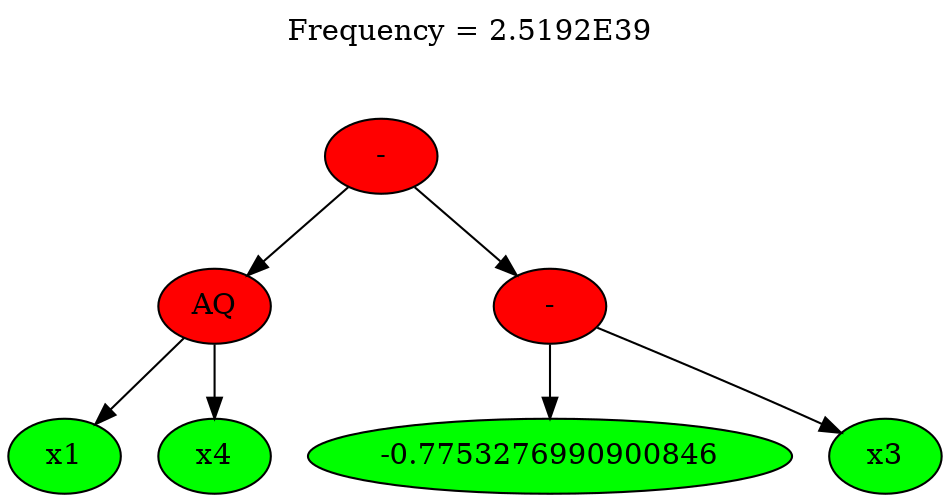 strict digraph "" {
	graph [label=<Frequency = 2.5192E39
 <br/> <br/> <br/>>,
		labelloc=t
	];
	node [label="\N"];
	0	 [fillcolor="#ff0000",
		label="-",
		style=filled];
	1	 [fillcolor="#ff0000",
		label=AQ,
		style=filled];
	0 -> 1;
	4	 [fillcolor="#ff0000",
		label="-",
		style=filled];
	0 -> 4;
	2	 [fillcolor="#00ff00",
		label=x1,
		style=filled];
	1 -> 2;
	3	 [fillcolor="#00ff00",
		label=x4,
		style=filled];
	1 -> 3;
	5	 [fillcolor="#00ff00",
		label=-0.7753276990900846,
		style=filled];
	4 -> 5;
	6	 [fillcolor="#00ff00",
		label=x3,
		style=filled];
	4 -> 6;
}
